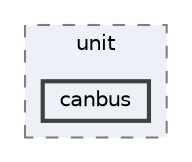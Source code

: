 digraph "app/app_tests/unit/canbus"
{
 // LATEX_PDF_SIZE
  bgcolor="transparent";
  edge [fontname=Helvetica,fontsize=10,labelfontname=Helvetica,labelfontsize=10];
  node [fontname=Helvetica,fontsize=10,shape=box,height=0.2,width=0.4];
  compound=true
  subgraph clusterdir_9f3cf4e9959d69a629065a14f6a7ea01 {
    graph [ bgcolor="#edf0f7", pencolor="grey50", label="unit", fontname=Helvetica,fontsize=10 style="filled,dashed", URL="dir_9f3cf4e9959d69a629065a14f6a7ea01.html",tooltip=""]
  dir_f4ace13d0aacd39de1d84f7f5e87bc22 [label="canbus", fillcolor="#edf0f7", color="grey25", style="filled,bold", URL="dir_f4ace13d0aacd39de1d84f7f5e87bc22.html",tooltip=""];
  }
}
